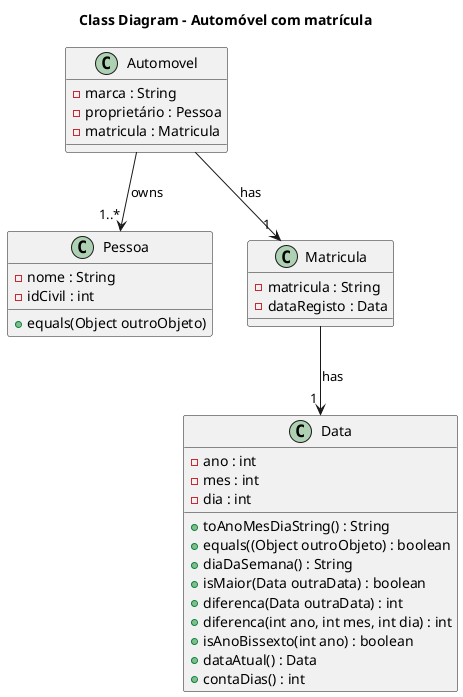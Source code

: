 @startuml
'https://plantuml.com/class-diagram

Title Class Diagram - Automóvel com matrícula

class Automovel{
- marca : String
- proprietário : Pessoa
- matricula : Matricula
}

class Pessoa{
- nome : String
- idCivil : int
+ equals(Object outroObjeto)
}

class Matricula{
- matricula : String
- dataRegisto : Data
}

class Data{
- ano : int
- mes : int
- dia : int
+ toAnoMesDiaString() : String
+ equals((Object outroObjeto) : boolean
+ diaDaSemana() : String
+ isMaior(Data outraData) : boolean
+ diferenca(Data outraData) : int
+ diferenca(int ano, int mes, int dia) : int
+ isAnoBissexto(int ano) : boolean
+ dataAtual() : Data
+ contaDias() : int
}

Automovel  --> "1..*" Pessoa : owns

Automovel  --> "1 " Matricula : has

Matricula  --> "1 " Data : has

@enduml